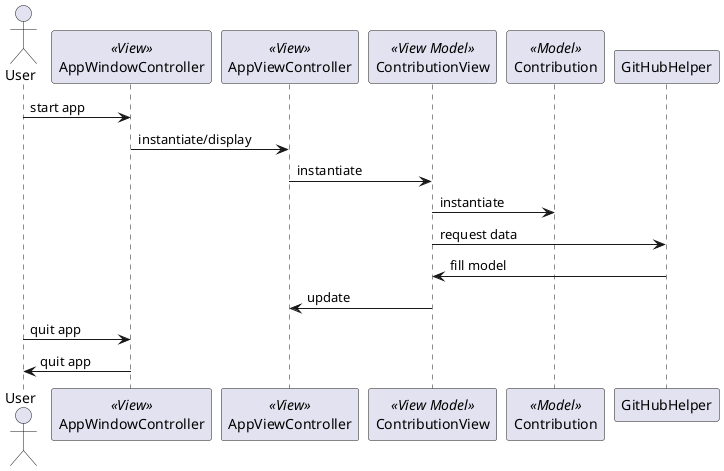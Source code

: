 @startuml
actor User
participant AppWindowController << View >>
participant AppViewController << View >>
participant ContributionView << View Model >>
participant Contribution << Model >>

User -> AppWindowController: start app
AppWindowController -> AppViewController: instantiate/display
AppViewController -> ContributionView: instantiate
ContributionView -> Contribution: instantiate
ContributionView -> GitHubHelper: request data
GitHubHelper -> ContributionView: fill model
ContributionView -> AppViewController: update
User -> AppWindowController: quit app
AppWindowController -> User: quit app
@enduml